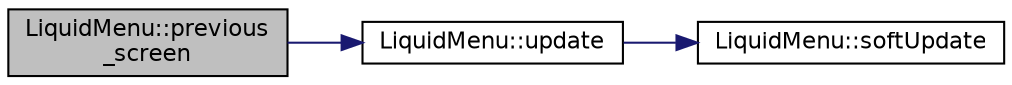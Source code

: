 digraph "LiquidMenu::previous_screen"
{
  edge [fontname="Helvetica",fontsize="11",labelfontname="Helvetica",labelfontsize="11"];
  node [fontname="Helvetica",fontsize="11",shape=record];
  rankdir="LR";
  Node74 [label="LiquidMenu::previous\l_screen",height=0.2,width=0.4,color="black", fillcolor="grey75", style="filled", fontcolor="black"];
  Node74 -> Node75 [color="midnightblue",fontsize="11",style="solid",fontname="Helvetica"];
  Node75 [label="LiquidMenu::update",height=0.2,width=0.4,color="black", fillcolor="white", style="filled",URL="$class_liquid_menu.html#af6935b3a7c65918abaf5594e7742af70",tooltip="Prints the current screen to the display. "];
  Node75 -> Node76 [color="midnightblue",fontsize="11",style="solid",fontname="Helvetica"];
  Node76 [label="LiquidMenu::softUpdate",height=0.2,width=0.4,color="black", fillcolor="white", style="filled",URL="$class_liquid_menu.html#a506aa5f8822031096a881aed7c6e45e5",tooltip="Prints the current screen to the display (without clearing). "];
}
